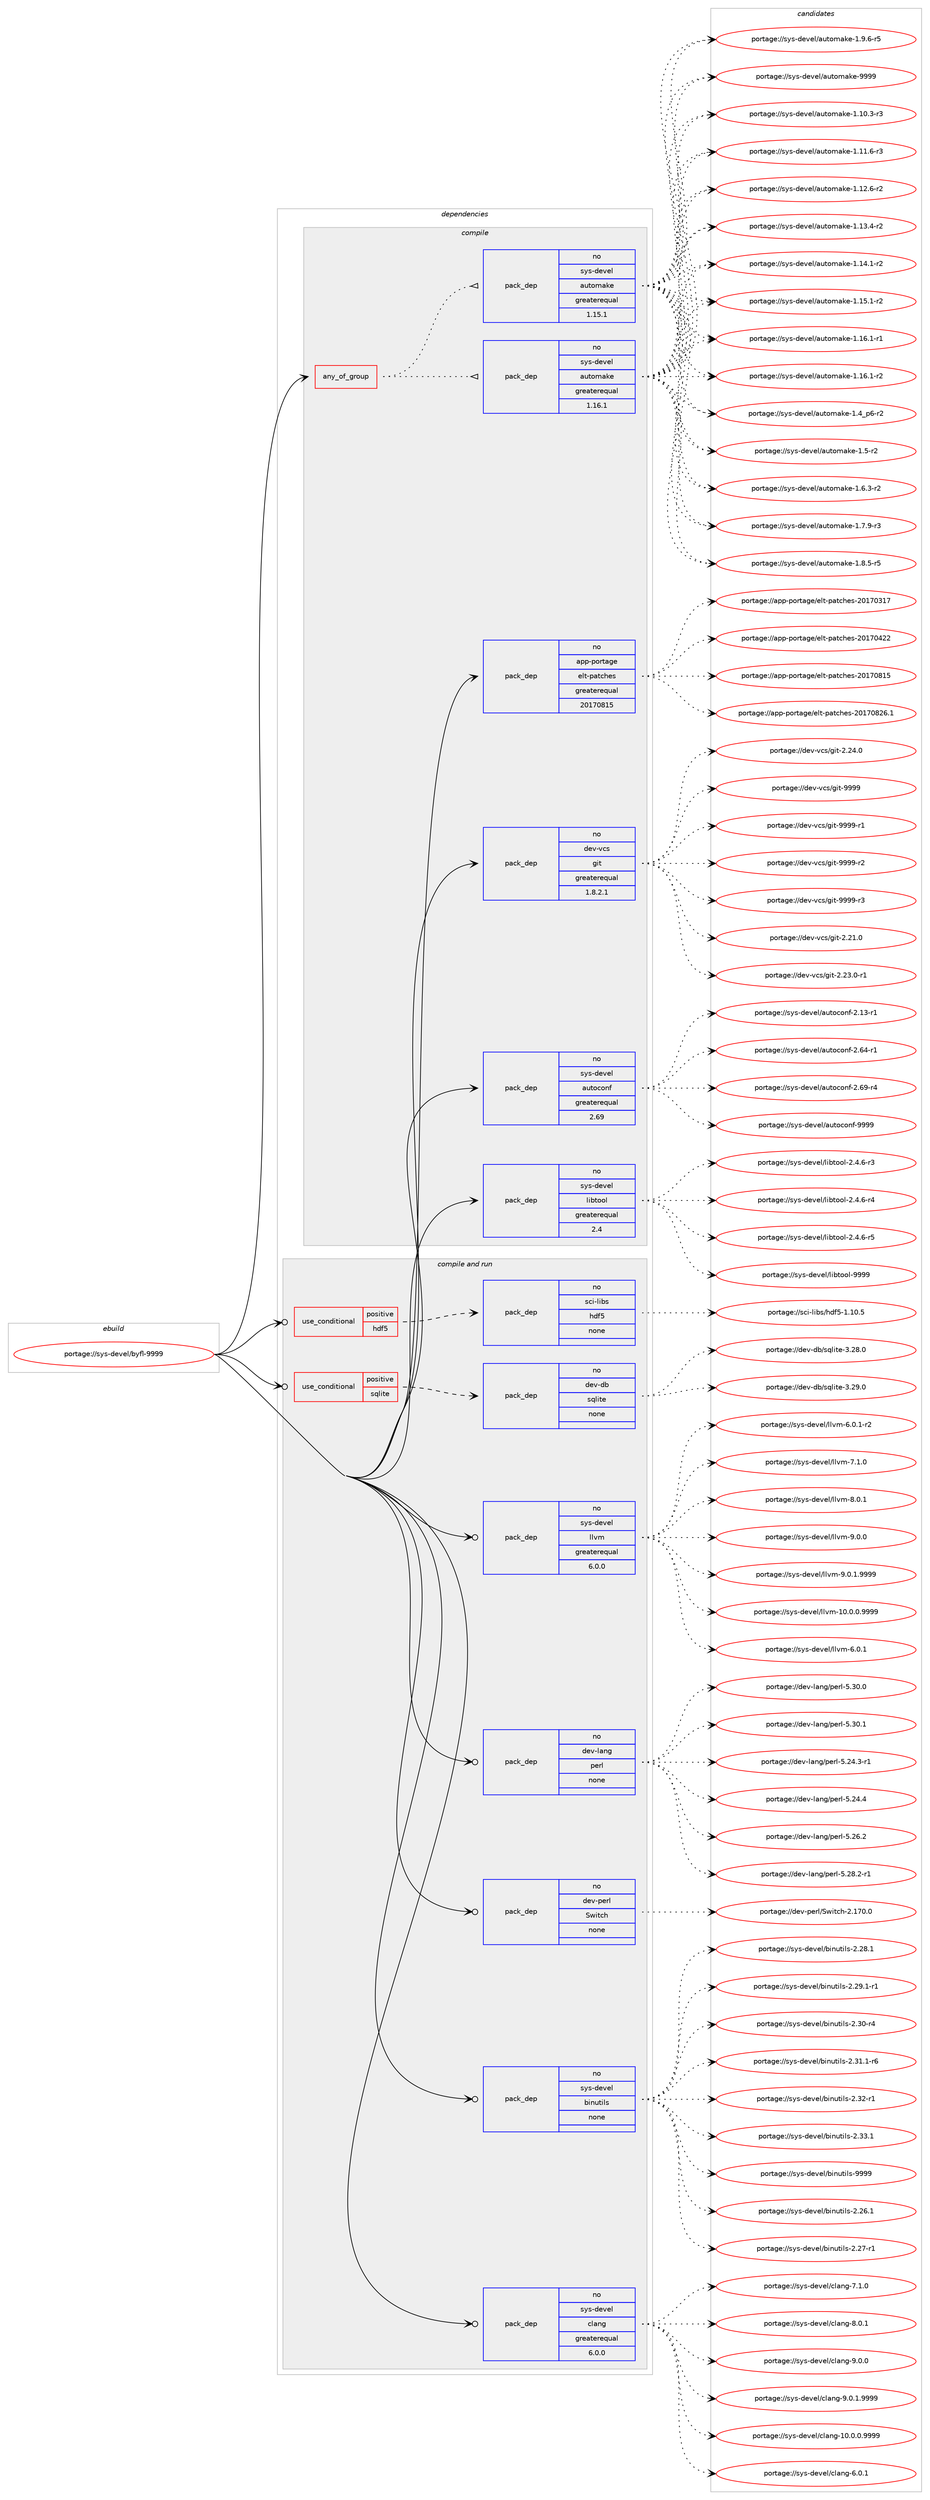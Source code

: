 digraph prolog {

# *************
# Graph options
# *************

newrank=true;
concentrate=true;
compound=true;
graph [rankdir=LR,fontname=Helvetica,fontsize=10,ranksep=1.5];#, ranksep=2.5, nodesep=0.2];
edge  [arrowhead=vee];
node  [fontname=Helvetica,fontsize=10];

# **********
# The ebuild
# **********

subgraph cluster_leftcol {
color=gray;
rank=same;
label=<<i>ebuild</i>>;
id [label="portage://sys-devel/byfl-9999", color=red, width=4, href="../sys-devel/byfl-9999.svg"];
}

# ****************
# The dependencies
# ****************

subgraph cluster_midcol {
color=gray;
label=<<i>dependencies</i>>;
subgraph cluster_compile {
fillcolor="#eeeeee";
style=filled;
label=<<i>compile</i>>;
subgraph any6817 {
dependency422017 [label=<<TABLE BORDER="0" CELLBORDER="1" CELLSPACING="0" CELLPADDING="4"><TR><TD CELLPADDING="10">any_of_group</TD></TR></TABLE>>, shape=none, color=red];subgraph pack312767 {
dependency422018 [label=<<TABLE BORDER="0" CELLBORDER="1" CELLSPACING="0" CELLPADDING="4" WIDTH="220"><TR><TD ROWSPAN="6" CELLPADDING="30">pack_dep</TD></TR><TR><TD WIDTH="110">no</TD></TR><TR><TD>sys-devel</TD></TR><TR><TD>automake</TD></TR><TR><TD>greaterequal</TD></TR><TR><TD>1.16.1</TD></TR></TABLE>>, shape=none, color=blue];
}
dependency422017:e -> dependency422018:w [weight=20,style="dotted",arrowhead="oinv"];
subgraph pack312768 {
dependency422019 [label=<<TABLE BORDER="0" CELLBORDER="1" CELLSPACING="0" CELLPADDING="4" WIDTH="220"><TR><TD ROWSPAN="6" CELLPADDING="30">pack_dep</TD></TR><TR><TD WIDTH="110">no</TD></TR><TR><TD>sys-devel</TD></TR><TR><TD>automake</TD></TR><TR><TD>greaterequal</TD></TR><TR><TD>1.15.1</TD></TR></TABLE>>, shape=none, color=blue];
}
dependency422017:e -> dependency422019:w [weight=20,style="dotted",arrowhead="oinv"];
}
id:e -> dependency422017:w [weight=20,style="solid",arrowhead="vee"];
subgraph pack312769 {
dependency422020 [label=<<TABLE BORDER="0" CELLBORDER="1" CELLSPACING="0" CELLPADDING="4" WIDTH="220"><TR><TD ROWSPAN="6" CELLPADDING="30">pack_dep</TD></TR><TR><TD WIDTH="110">no</TD></TR><TR><TD>app-portage</TD></TR><TR><TD>elt-patches</TD></TR><TR><TD>greaterequal</TD></TR><TR><TD>20170815</TD></TR></TABLE>>, shape=none, color=blue];
}
id:e -> dependency422020:w [weight=20,style="solid",arrowhead="vee"];
subgraph pack312770 {
dependency422021 [label=<<TABLE BORDER="0" CELLBORDER="1" CELLSPACING="0" CELLPADDING="4" WIDTH="220"><TR><TD ROWSPAN="6" CELLPADDING="30">pack_dep</TD></TR><TR><TD WIDTH="110">no</TD></TR><TR><TD>dev-vcs</TD></TR><TR><TD>git</TD></TR><TR><TD>greaterequal</TD></TR><TR><TD>1.8.2.1</TD></TR></TABLE>>, shape=none, color=blue];
}
id:e -> dependency422021:w [weight=20,style="solid",arrowhead="vee"];
subgraph pack312771 {
dependency422022 [label=<<TABLE BORDER="0" CELLBORDER="1" CELLSPACING="0" CELLPADDING="4" WIDTH="220"><TR><TD ROWSPAN="6" CELLPADDING="30">pack_dep</TD></TR><TR><TD WIDTH="110">no</TD></TR><TR><TD>sys-devel</TD></TR><TR><TD>autoconf</TD></TR><TR><TD>greaterequal</TD></TR><TR><TD>2.69</TD></TR></TABLE>>, shape=none, color=blue];
}
id:e -> dependency422022:w [weight=20,style="solid",arrowhead="vee"];
subgraph pack312772 {
dependency422023 [label=<<TABLE BORDER="0" CELLBORDER="1" CELLSPACING="0" CELLPADDING="4" WIDTH="220"><TR><TD ROWSPAN="6" CELLPADDING="30">pack_dep</TD></TR><TR><TD WIDTH="110">no</TD></TR><TR><TD>sys-devel</TD></TR><TR><TD>libtool</TD></TR><TR><TD>greaterequal</TD></TR><TR><TD>2.4</TD></TR></TABLE>>, shape=none, color=blue];
}
id:e -> dependency422023:w [weight=20,style="solid",arrowhead="vee"];
}
subgraph cluster_compileandrun {
fillcolor="#eeeeee";
style=filled;
label=<<i>compile and run</i>>;
subgraph cond102206 {
dependency422024 [label=<<TABLE BORDER="0" CELLBORDER="1" CELLSPACING="0" CELLPADDING="4"><TR><TD ROWSPAN="3" CELLPADDING="10">use_conditional</TD></TR><TR><TD>positive</TD></TR><TR><TD>hdf5</TD></TR></TABLE>>, shape=none, color=red];
subgraph pack312773 {
dependency422025 [label=<<TABLE BORDER="0" CELLBORDER="1" CELLSPACING="0" CELLPADDING="4" WIDTH="220"><TR><TD ROWSPAN="6" CELLPADDING="30">pack_dep</TD></TR><TR><TD WIDTH="110">no</TD></TR><TR><TD>sci-libs</TD></TR><TR><TD>hdf5</TD></TR><TR><TD>none</TD></TR><TR><TD></TD></TR></TABLE>>, shape=none, color=blue];
}
dependency422024:e -> dependency422025:w [weight=20,style="dashed",arrowhead="vee"];
}
id:e -> dependency422024:w [weight=20,style="solid",arrowhead="odotvee"];
subgraph cond102207 {
dependency422026 [label=<<TABLE BORDER="0" CELLBORDER="1" CELLSPACING="0" CELLPADDING="4"><TR><TD ROWSPAN="3" CELLPADDING="10">use_conditional</TD></TR><TR><TD>positive</TD></TR><TR><TD>sqlite</TD></TR></TABLE>>, shape=none, color=red];
subgraph pack312774 {
dependency422027 [label=<<TABLE BORDER="0" CELLBORDER="1" CELLSPACING="0" CELLPADDING="4" WIDTH="220"><TR><TD ROWSPAN="6" CELLPADDING="30">pack_dep</TD></TR><TR><TD WIDTH="110">no</TD></TR><TR><TD>dev-db</TD></TR><TR><TD>sqlite</TD></TR><TR><TD>none</TD></TR><TR><TD></TD></TR></TABLE>>, shape=none, color=blue];
}
dependency422026:e -> dependency422027:w [weight=20,style="dashed",arrowhead="vee"];
}
id:e -> dependency422026:w [weight=20,style="solid",arrowhead="odotvee"];
subgraph pack312775 {
dependency422028 [label=<<TABLE BORDER="0" CELLBORDER="1" CELLSPACING="0" CELLPADDING="4" WIDTH="220"><TR><TD ROWSPAN="6" CELLPADDING="30">pack_dep</TD></TR><TR><TD WIDTH="110">no</TD></TR><TR><TD>dev-lang</TD></TR><TR><TD>perl</TD></TR><TR><TD>none</TD></TR><TR><TD></TD></TR></TABLE>>, shape=none, color=blue];
}
id:e -> dependency422028:w [weight=20,style="solid",arrowhead="odotvee"];
subgraph pack312776 {
dependency422029 [label=<<TABLE BORDER="0" CELLBORDER="1" CELLSPACING="0" CELLPADDING="4" WIDTH="220"><TR><TD ROWSPAN="6" CELLPADDING="30">pack_dep</TD></TR><TR><TD WIDTH="110">no</TD></TR><TR><TD>dev-perl</TD></TR><TR><TD>Switch</TD></TR><TR><TD>none</TD></TR><TR><TD></TD></TR></TABLE>>, shape=none, color=blue];
}
id:e -> dependency422029:w [weight=20,style="solid",arrowhead="odotvee"];
subgraph pack312777 {
dependency422030 [label=<<TABLE BORDER="0" CELLBORDER="1" CELLSPACING="0" CELLPADDING="4" WIDTH="220"><TR><TD ROWSPAN="6" CELLPADDING="30">pack_dep</TD></TR><TR><TD WIDTH="110">no</TD></TR><TR><TD>sys-devel</TD></TR><TR><TD>binutils</TD></TR><TR><TD>none</TD></TR><TR><TD></TD></TR></TABLE>>, shape=none, color=blue];
}
id:e -> dependency422030:w [weight=20,style="solid",arrowhead="odotvee"];
subgraph pack312778 {
dependency422031 [label=<<TABLE BORDER="0" CELLBORDER="1" CELLSPACING="0" CELLPADDING="4" WIDTH="220"><TR><TD ROWSPAN="6" CELLPADDING="30">pack_dep</TD></TR><TR><TD WIDTH="110">no</TD></TR><TR><TD>sys-devel</TD></TR><TR><TD>clang</TD></TR><TR><TD>greaterequal</TD></TR><TR><TD>6.0.0</TD></TR></TABLE>>, shape=none, color=blue];
}
id:e -> dependency422031:w [weight=20,style="solid",arrowhead="odotvee"];
subgraph pack312779 {
dependency422032 [label=<<TABLE BORDER="0" CELLBORDER="1" CELLSPACING="0" CELLPADDING="4" WIDTH="220"><TR><TD ROWSPAN="6" CELLPADDING="30">pack_dep</TD></TR><TR><TD WIDTH="110">no</TD></TR><TR><TD>sys-devel</TD></TR><TR><TD>llvm</TD></TR><TR><TD>greaterequal</TD></TR><TR><TD>6.0.0</TD></TR></TABLE>>, shape=none, color=blue];
}
id:e -> dependency422032:w [weight=20,style="solid",arrowhead="odotvee"];
}
subgraph cluster_run {
fillcolor="#eeeeee";
style=filled;
label=<<i>run</i>>;
}
}

# **************
# The candidates
# **************

subgraph cluster_choices {
rank=same;
color=gray;
label=<<i>candidates</i>>;

subgraph choice312767 {
color=black;
nodesep=1;
choiceportage11512111545100101118101108479711711611110997107101454946494846514511451 [label="portage://sys-devel/automake-1.10.3-r3", color=red, width=4,href="../sys-devel/automake-1.10.3-r3.svg"];
choiceportage11512111545100101118101108479711711611110997107101454946494946544511451 [label="portage://sys-devel/automake-1.11.6-r3", color=red, width=4,href="../sys-devel/automake-1.11.6-r3.svg"];
choiceportage11512111545100101118101108479711711611110997107101454946495046544511450 [label="portage://sys-devel/automake-1.12.6-r2", color=red, width=4,href="../sys-devel/automake-1.12.6-r2.svg"];
choiceportage11512111545100101118101108479711711611110997107101454946495146524511450 [label="portage://sys-devel/automake-1.13.4-r2", color=red, width=4,href="../sys-devel/automake-1.13.4-r2.svg"];
choiceportage11512111545100101118101108479711711611110997107101454946495246494511450 [label="portage://sys-devel/automake-1.14.1-r2", color=red, width=4,href="../sys-devel/automake-1.14.1-r2.svg"];
choiceportage11512111545100101118101108479711711611110997107101454946495346494511450 [label="portage://sys-devel/automake-1.15.1-r2", color=red, width=4,href="../sys-devel/automake-1.15.1-r2.svg"];
choiceportage11512111545100101118101108479711711611110997107101454946495446494511449 [label="portage://sys-devel/automake-1.16.1-r1", color=red, width=4,href="../sys-devel/automake-1.16.1-r1.svg"];
choiceportage11512111545100101118101108479711711611110997107101454946495446494511450 [label="portage://sys-devel/automake-1.16.1-r2", color=red, width=4,href="../sys-devel/automake-1.16.1-r2.svg"];
choiceportage115121115451001011181011084797117116111109971071014549465295112544511450 [label="portage://sys-devel/automake-1.4_p6-r2", color=red, width=4,href="../sys-devel/automake-1.4_p6-r2.svg"];
choiceportage11512111545100101118101108479711711611110997107101454946534511450 [label="portage://sys-devel/automake-1.5-r2", color=red, width=4,href="../sys-devel/automake-1.5-r2.svg"];
choiceportage115121115451001011181011084797117116111109971071014549465446514511450 [label="portage://sys-devel/automake-1.6.3-r2", color=red, width=4,href="../sys-devel/automake-1.6.3-r2.svg"];
choiceportage115121115451001011181011084797117116111109971071014549465546574511451 [label="portage://sys-devel/automake-1.7.9-r3", color=red, width=4,href="../sys-devel/automake-1.7.9-r3.svg"];
choiceportage115121115451001011181011084797117116111109971071014549465646534511453 [label="portage://sys-devel/automake-1.8.5-r5", color=red, width=4,href="../sys-devel/automake-1.8.5-r5.svg"];
choiceportage115121115451001011181011084797117116111109971071014549465746544511453 [label="portage://sys-devel/automake-1.9.6-r5", color=red, width=4,href="../sys-devel/automake-1.9.6-r5.svg"];
choiceportage115121115451001011181011084797117116111109971071014557575757 [label="portage://sys-devel/automake-9999", color=red, width=4,href="../sys-devel/automake-9999.svg"];
dependency422018:e -> choiceportage11512111545100101118101108479711711611110997107101454946494846514511451:w [style=dotted,weight="100"];
dependency422018:e -> choiceportage11512111545100101118101108479711711611110997107101454946494946544511451:w [style=dotted,weight="100"];
dependency422018:e -> choiceportage11512111545100101118101108479711711611110997107101454946495046544511450:w [style=dotted,weight="100"];
dependency422018:e -> choiceportage11512111545100101118101108479711711611110997107101454946495146524511450:w [style=dotted,weight="100"];
dependency422018:e -> choiceportage11512111545100101118101108479711711611110997107101454946495246494511450:w [style=dotted,weight="100"];
dependency422018:e -> choiceportage11512111545100101118101108479711711611110997107101454946495346494511450:w [style=dotted,weight="100"];
dependency422018:e -> choiceportage11512111545100101118101108479711711611110997107101454946495446494511449:w [style=dotted,weight="100"];
dependency422018:e -> choiceportage11512111545100101118101108479711711611110997107101454946495446494511450:w [style=dotted,weight="100"];
dependency422018:e -> choiceportage115121115451001011181011084797117116111109971071014549465295112544511450:w [style=dotted,weight="100"];
dependency422018:e -> choiceportage11512111545100101118101108479711711611110997107101454946534511450:w [style=dotted,weight="100"];
dependency422018:e -> choiceportage115121115451001011181011084797117116111109971071014549465446514511450:w [style=dotted,weight="100"];
dependency422018:e -> choiceportage115121115451001011181011084797117116111109971071014549465546574511451:w [style=dotted,weight="100"];
dependency422018:e -> choiceportage115121115451001011181011084797117116111109971071014549465646534511453:w [style=dotted,weight="100"];
dependency422018:e -> choiceportage115121115451001011181011084797117116111109971071014549465746544511453:w [style=dotted,weight="100"];
dependency422018:e -> choiceportage115121115451001011181011084797117116111109971071014557575757:w [style=dotted,weight="100"];
}
subgraph choice312768 {
color=black;
nodesep=1;
choiceportage11512111545100101118101108479711711611110997107101454946494846514511451 [label="portage://sys-devel/automake-1.10.3-r3", color=red, width=4,href="../sys-devel/automake-1.10.3-r3.svg"];
choiceportage11512111545100101118101108479711711611110997107101454946494946544511451 [label="portage://sys-devel/automake-1.11.6-r3", color=red, width=4,href="../sys-devel/automake-1.11.6-r3.svg"];
choiceportage11512111545100101118101108479711711611110997107101454946495046544511450 [label="portage://sys-devel/automake-1.12.6-r2", color=red, width=4,href="../sys-devel/automake-1.12.6-r2.svg"];
choiceportage11512111545100101118101108479711711611110997107101454946495146524511450 [label="portage://sys-devel/automake-1.13.4-r2", color=red, width=4,href="../sys-devel/automake-1.13.4-r2.svg"];
choiceportage11512111545100101118101108479711711611110997107101454946495246494511450 [label="portage://sys-devel/automake-1.14.1-r2", color=red, width=4,href="../sys-devel/automake-1.14.1-r2.svg"];
choiceportage11512111545100101118101108479711711611110997107101454946495346494511450 [label="portage://sys-devel/automake-1.15.1-r2", color=red, width=4,href="../sys-devel/automake-1.15.1-r2.svg"];
choiceportage11512111545100101118101108479711711611110997107101454946495446494511449 [label="portage://sys-devel/automake-1.16.1-r1", color=red, width=4,href="../sys-devel/automake-1.16.1-r1.svg"];
choiceportage11512111545100101118101108479711711611110997107101454946495446494511450 [label="portage://sys-devel/automake-1.16.1-r2", color=red, width=4,href="../sys-devel/automake-1.16.1-r2.svg"];
choiceportage115121115451001011181011084797117116111109971071014549465295112544511450 [label="portage://sys-devel/automake-1.4_p6-r2", color=red, width=4,href="../sys-devel/automake-1.4_p6-r2.svg"];
choiceportage11512111545100101118101108479711711611110997107101454946534511450 [label="portage://sys-devel/automake-1.5-r2", color=red, width=4,href="../sys-devel/automake-1.5-r2.svg"];
choiceportage115121115451001011181011084797117116111109971071014549465446514511450 [label="portage://sys-devel/automake-1.6.3-r2", color=red, width=4,href="../sys-devel/automake-1.6.3-r2.svg"];
choiceportage115121115451001011181011084797117116111109971071014549465546574511451 [label="portage://sys-devel/automake-1.7.9-r3", color=red, width=4,href="../sys-devel/automake-1.7.9-r3.svg"];
choiceportage115121115451001011181011084797117116111109971071014549465646534511453 [label="portage://sys-devel/automake-1.8.5-r5", color=red, width=4,href="../sys-devel/automake-1.8.5-r5.svg"];
choiceportage115121115451001011181011084797117116111109971071014549465746544511453 [label="portage://sys-devel/automake-1.9.6-r5", color=red, width=4,href="../sys-devel/automake-1.9.6-r5.svg"];
choiceportage115121115451001011181011084797117116111109971071014557575757 [label="portage://sys-devel/automake-9999", color=red, width=4,href="../sys-devel/automake-9999.svg"];
dependency422019:e -> choiceportage11512111545100101118101108479711711611110997107101454946494846514511451:w [style=dotted,weight="100"];
dependency422019:e -> choiceportage11512111545100101118101108479711711611110997107101454946494946544511451:w [style=dotted,weight="100"];
dependency422019:e -> choiceportage11512111545100101118101108479711711611110997107101454946495046544511450:w [style=dotted,weight="100"];
dependency422019:e -> choiceportage11512111545100101118101108479711711611110997107101454946495146524511450:w [style=dotted,weight="100"];
dependency422019:e -> choiceportage11512111545100101118101108479711711611110997107101454946495246494511450:w [style=dotted,weight="100"];
dependency422019:e -> choiceportage11512111545100101118101108479711711611110997107101454946495346494511450:w [style=dotted,weight="100"];
dependency422019:e -> choiceportage11512111545100101118101108479711711611110997107101454946495446494511449:w [style=dotted,weight="100"];
dependency422019:e -> choiceportage11512111545100101118101108479711711611110997107101454946495446494511450:w [style=dotted,weight="100"];
dependency422019:e -> choiceportage115121115451001011181011084797117116111109971071014549465295112544511450:w [style=dotted,weight="100"];
dependency422019:e -> choiceportage11512111545100101118101108479711711611110997107101454946534511450:w [style=dotted,weight="100"];
dependency422019:e -> choiceportage115121115451001011181011084797117116111109971071014549465446514511450:w [style=dotted,weight="100"];
dependency422019:e -> choiceportage115121115451001011181011084797117116111109971071014549465546574511451:w [style=dotted,weight="100"];
dependency422019:e -> choiceportage115121115451001011181011084797117116111109971071014549465646534511453:w [style=dotted,weight="100"];
dependency422019:e -> choiceportage115121115451001011181011084797117116111109971071014549465746544511453:w [style=dotted,weight="100"];
dependency422019:e -> choiceportage115121115451001011181011084797117116111109971071014557575757:w [style=dotted,weight="100"];
}
subgraph choice312769 {
color=black;
nodesep=1;
choiceportage97112112451121111141169710310147101108116451129711699104101115455048495548514955 [label="portage://app-portage/elt-patches-20170317", color=red, width=4,href="../app-portage/elt-patches-20170317.svg"];
choiceportage97112112451121111141169710310147101108116451129711699104101115455048495548525050 [label="portage://app-portage/elt-patches-20170422", color=red, width=4,href="../app-portage/elt-patches-20170422.svg"];
choiceportage97112112451121111141169710310147101108116451129711699104101115455048495548564953 [label="portage://app-portage/elt-patches-20170815", color=red, width=4,href="../app-portage/elt-patches-20170815.svg"];
choiceportage971121124511211111411697103101471011081164511297116991041011154550484955485650544649 [label="portage://app-portage/elt-patches-20170826.1", color=red, width=4,href="../app-portage/elt-patches-20170826.1.svg"];
dependency422020:e -> choiceportage97112112451121111141169710310147101108116451129711699104101115455048495548514955:w [style=dotted,weight="100"];
dependency422020:e -> choiceportage97112112451121111141169710310147101108116451129711699104101115455048495548525050:w [style=dotted,weight="100"];
dependency422020:e -> choiceportage97112112451121111141169710310147101108116451129711699104101115455048495548564953:w [style=dotted,weight="100"];
dependency422020:e -> choiceportage971121124511211111411697103101471011081164511297116991041011154550484955485650544649:w [style=dotted,weight="100"];
}
subgraph choice312770 {
color=black;
nodesep=1;
choiceportage10010111845118991154710310511645504650494648 [label="portage://dev-vcs/git-2.21.0", color=red, width=4,href="../dev-vcs/git-2.21.0.svg"];
choiceportage100101118451189911547103105116455046505146484511449 [label="portage://dev-vcs/git-2.23.0-r1", color=red, width=4,href="../dev-vcs/git-2.23.0-r1.svg"];
choiceportage10010111845118991154710310511645504650524648 [label="portage://dev-vcs/git-2.24.0", color=red, width=4,href="../dev-vcs/git-2.24.0.svg"];
choiceportage1001011184511899115471031051164557575757 [label="portage://dev-vcs/git-9999", color=red, width=4,href="../dev-vcs/git-9999.svg"];
choiceportage10010111845118991154710310511645575757574511449 [label="portage://dev-vcs/git-9999-r1", color=red, width=4,href="../dev-vcs/git-9999-r1.svg"];
choiceportage10010111845118991154710310511645575757574511450 [label="portage://dev-vcs/git-9999-r2", color=red, width=4,href="../dev-vcs/git-9999-r2.svg"];
choiceportage10010111845118991154710310511645575757574511451 [label="portage://dev-vcs/git-9999-r3", color=red, width=4,href="../dev-vcs/git-9999-r3.svg"];
dependency422021:e -> choiceportage10010111845118991154710310511645504650494648:w [style=dotted,weight="100"];
dependency422021:e -> choiceportage100101118451189911547103105116455046505146484511449:w [style=dotted,weight="100"];
dependency422021:e -> choiceportage10010111845118991154710310511645504650524648:w [style=dotted,weight="100"];
dependency422021:e -> choiceportage1001011184511899115471031051164557575757:w [style=dotted,weight="100"];
dependency422021:e -> choiceportage10010111845118991154710310511645575757574511449:w [style=dotted,weight="100"];
dependency422021:e -> choiceportage10010111845118991154710310511645575757574511450:w [style=dotted,weight="100"];
dependency422021:e -> choiceportage10010111845118991154710310511645575757574511451:w [style=dotted,weight="100"];
}
subgraph choice312771 {
color=black;
nodesep=1;
choiceportage1151211154510010111810110847971171161119911111010245504649514511449 [label="portage://sys-devel/autoconf-2.13-r1", color=red, width=4,href="../sys-devel/autoconf-2.13-r1.svg"];
choiceportage1151211154510010111810110847971171161119911111010245504654524511449 [label="portage://sys-devel/autoconf-2.64-r1", color=red, width=4,href="../sys-devel/autoconf-2.64-r1.svg"];
choiceportage1151211154510010111810110847971171161119911111010245504654574511452 [label="portage://sys-devel/autoconf-2.69-r4", color=red, width=4,href="../sys-devel/autoconf-2.69-r4.svg"];
choiceportage115121115451001011181011084797117116111991111101024557575757 [label="portage://sys-devel/autoconf-9999", color=red, width=4,href="../sys-devel/autoconf-9999.svg"];
dependency422022:e -> choiceportage1151211154510010111810110847971171161119911111010245504649514511449:w [style=dotted,weight="100"];
dependency422022:e -> choiceportage1151211154510010111810110847971171161119911111010245504654524511449:w [style=dotted,weight="100"];
dependency422022:e -> choiceportage1151211154510010111810110847971171161119911111010245504654574511452:w [style=dotted,weight="100"];
dependency422022:e -> choiceportage115121115451001011181011084797117116111991111101024557575757:w [style=dotted,weight="100"];
}
subgraph choice312772 {
color=black;
nodesep=1;
choiceportage1151211154510010111810110847108105981161111111084550465246544511451 [label="portage://sys-devel/libtool-2.4.6-r3", color=red, width=4,href="../sys-devel/libtool-2.4.6-r3.svg"];
choiceportage1151211154510010111810110847108105981161111111084550465246544511452 [label="portage://sys-devel/libtool-2.4.6-r4", color=red, width=4,href="../sys-devel/libtool-2.4.6-r4.svg"];
choiceportage1151211154510010111810110847108105981161111111084550465246544511453 [label="portage://sys-devel/libtool-2.4.6-r5", color=red, width=4,href="../sys-devel/libtool-2.4.6-r5.svg"];
choiceportage1151211154510010111810110847108105981161111111084557575757 [label="portage://sys-devel/libtool-9999", color=red, width=4,href="../sys-devel/libtool-9999.svg"];
dependency422023:e -> choiceportage1151211154510010111810110847108105981161111111084550465246544511451:w [style=dotted,weight="100"];
dependency422023:e -> choiceportage1151211154510010111810110847108105981161111111084550465246544511452:w [style=dotted,weight="100"];
dependency422023:e -> choiceportage1151211154510010111810110847108105981161111111084550465246544511453:w [style=dotted,weight="100"];
dependency422023:e -> choiceportage1151211154510010111810110847108105981161111111084557575757:w [style=dotted,weight="100"];
}
subgraph choice312773 {
color=black;
nodesep=1;
choiceportage115991054510810598115471041001025345494649484653 [label="portage://sci-libs/hdf5-1.10.5", color=red, width=4,href="../sci-libs/hdf5-1.10.5.svg"];
dependency422025:e -> choiceportage115991054510810598115471041001025345494649484653:w [style=dotted,weight="100"];
}
subgraph choice312774 {
color=black;
nodesep=1;
choiceportage10010111845100984711511310810511610145514650564648 [label="portage://dev-db/sqlite-3.28.0", color=red, width=4,href="../dev-db/sqlite-3.28.0.svg"];
choiceportage10010111845100984711511310810511610145514650574648 [label="portage://dev-db/sqlite-3.29.0", color=red, width=4,href="../dev-db/sqlite-3.29.0.svg"];
dependency422027:e -> choiceportage10010111845100984711511310810511610145514650564648:w [style=dotted,weight="100"];
dependency422027:e -> choiceportage10010111845100984711511310810511610145514650574648:w [style=dotted,weight="100"];
}
subgraph choice312775 {
color=black;
nodesep=1;
choiceportage100101118451089711010347112101114108455346505246514511449 [label="portage://dev-lang/perl-5.24.3-r1", color=red, width=4,href="../dev-lang/perl-5.24.3-r1.svg"];
choiceportage10010111845108971101034711210111410845534650524652 [label="portage://dev-lang/perl-5.24.4", color=red, width=4,href="../dev-lang/perl-5.24.4.svg"];
choiceportage10010111845108971101034711210111410845534650544650 [label="portage://dev-lang/perl-5.26.2", color=red, width=4,href="../dev-lang/perl-5.26.2.svg"];
choiceportage100101118451089711010347112101114108455346505646504511449 [label="portage://dev-lang/perl-5.28.2-r1", color=red, width=4,href="../dev-lang/perl-5.28.2-r1.svg"];
choiceportage10010111845108971101034711210111410845534651484648 [label="portage://dev-lang/perl-5.30.0", color=red, width=4,href="../dev-lang/perl-5.30.0.svg"];
choiceportage10010111845108971101034711210111410845534651484649 [label="portage://dev-lang/perl-5.30.1", color=red, width=4,href="../dev-lang/perl-5.30.1.svg"];
dependency422028:e -> choiceportage100101118451089711010347112101114108455346505246514511449:w [style=dotted,weight="100"];
dependency422028:e -> choiceportage10010111845108971101034711210111410845534650524652:w [style=dotted,weight="100"];
dependency422028:e -> choiceportage10010111845108971101034711210111410845534650544650:w [style=dotted,weight="100"];
dependency422028:e -> choiceportage100101118451089711010347112101114108455346505646504511449:w [style=dotted,weight="100"];
dependency422028:e -> choiceportage10010111845108971101034711210111410845534651484648:w [style=dotted,weight="100"];
dependency422028:e -> choiceportage10010111845108971101034711210111410845534651484649:w [style=dotted,weight="100"];
}
subgraph choice312776 {
color=black;
nodesep=1;
choiceportage100101118451121011141084783119105116991044550464955484648 [label="portage://dev-perl/Switch-2.170.0", color=red, width=4,href="../dev-perl/Switch-2.170.0.svg"];
dependency422029:e -> choiceportage100101118451121011141084783119105116991044550464955484648:w [style=dotted,weight="100"];
}
subgraph choice312777 {
color=black;
nodesep=1;
choiceportage11512111545100101118101108479810511011711610510811545504650544649 [label="portage://sys-devel/binutils-2.26.1", color=red, width=4,href="../sys-devel/binutils-2.26.1.svg"];
choiceportage11512111545100101118101108479810511011711610510811545504650554511449 [label="portage://sys-devel/binutils-2.27-r1", color=red, width=4,href="../sys-devel/binutils-2.27-r1.svg"];
choiceportage11512111545100101118101108479810511011711610510811545504650564649 [label="portage://sys-devel/binutils-2.28.1", color=red, width=4,href="../sys-devel/binutils-2.28.1.svg"];
choiceportage115121115451001011181011084798105110117116105108115455046505746494511449 [label="portage://sys-devel/binutils-2.29.1-r1", color=red, width=4,href="../sys-devel/binutils-2.29.1-r1.svg"];
choiceportage11512111545100101118101108479810511011711610510811545504651484511452 [label="portage://sys-devel/binutils-2.30-r4", color=red, width=4,href="../sys-devel/binutils-2.30-r4.svg"];
choiceportage115121115451001011181011084798105110117116105108115455046514946494511454 [label="portage://sys-devel/binutils-2.31.1-r6", color=red, width=4,href="../sys-devel/binutils-2.31.1-r6.svg"];
choiceportage11512111545100101118101108479810511011711610510811545504651504511449 [label="portage://sys-devel/binutils-2.32-r1", color=red, width=4,href="../sys-devel/binutils-2.32-r1.svg"];
choiceportage11512111545100101118101108479810511011711610510811545504651514649 [label="portage://sys-devel/binutils-2.33.1", color=red, width=4,href="../sys-devel/binutils-2.33.1.svg"];
choiceportage1151211154510010111810110847981051101171161051081154557575757 [label="portage://sys-devel/binutils-9999", color=red, width=4,href="../sys-devel/binutils-9999.svg"];
dependency422030:e -> choiceportage11512111545100101118101108479810511011711610510811545504650544649:w [style=dotted,weight="100"];
dependency422030:e -> choiceportage11512111545100101118101108479810511011711610510811545504650554511449:w [style=dotted,weight="100"];
dependency422030:e -> choiceportage11512111545100101118101108479810511011711610510811545504650564649:w [style=dotted,weight="100"];
dependency422030:e -> choiceportage115121115451001011181011084798105110117116105108115455046505746494511449:w [style=dotted,weight="100"];
dependency422030:e -> choiceportage11512111545100101118101108479810511011711610510811545504651484511452:w [style=dotted,weight="100"];
dependency422030:e -> choiceportage115121115451001011181011084798105110117116105108115455046514946494511454:w [style=dotted,weight="100"];
dependency422030:e -> choiceportage11512111545100101118101108479810511011711610510811545504651504511449:w [style=dotted,weight="100"];
dependency422030:e -> choiceportage11512111545100101118101108479810511011711610510811545504651514649:w [style=dotted,weight="100"];
dependency422030:e -> choiceportage1151211154510010111810110847981051101171161051081154557575757:w [style=dotted,weight="100"];
}
subgraph choice312778 {
color=black;
nodesep=1;
choiceportage11512111545100101118101108479910897110103454948464846484657575757 [label="portage://sys-devel/clang-10.0.0.9999", color=red, width=4,href="../sys-devel/clang-10.0.0.9999.svg"];
choiceportage11512111545100101118101108479910897110103455446484649 [label="portage://sys-devel/clang-6.0.1", color=red, width=4,href="../sys-devel/clang-6.0.1.svg"];
choiceportage11512111545100101118101108479910897110103455546494648 [label="portage://sys-devel/clang-7.1.0", color=red, width=4,href="../sys-devel/clang-7.1.0.svg"];
choiceportage11512111545100101118101108479910897110103455646484649 [label="portage://sys-devel/clang-8.0.1", color=red, width=4,href="../sys-devel/clang-8.0.1.svg"];
choiceportage11512111545100101118101108479910897110103455746484648 [label="portage://sys-devel/clang-9.0.0", color=red, width=4,href="../sys-devel/clang-9.0.0.svg"];
choiceportage115121115451001011181011084799108971101034557464846494657575757 [label="portage://sys-devel/clang-9.0.1.9999", color=red, width=4,href="../sys-devel/clang-9.0.1.9999.svg"];
dependency422031:e -> choiceportage11512111545100101118101108479910897110103454948464846484657575757:w [style=dotted,weight="100"];
dependency422031:e -> choiceportage11512111545100101118101108479910897110103455446484649:w [style=dotted,weight="100"];
dependency422031:e -> choiceportage11512111545100101118101108479910897110103455546494648:w [style=dotted,weight="100"];
dependency422031:e -> choiceportage11512111545100101118101108479910897110103455646484649:w [style=dotted,weight="100"];
dependency422031:e -> choiceportage11512111545100101118101108479910897110103455746484648:w [style=dotted,weight="100"];
dependency422031:e -> choiceportage115121115451001011181011084799108971101034557464846494657575757:w [style=dotted,weight="100"];
}
subgraph choice312779 {
color=black;
nodesep=1;
choiceportage1151211154510010111810110847108108118109454948464846484657575757 [label="portage://sys-devel/llvm-10.0.0.9999", color=red, width=4,href="../sys-devel/llvm-10.0.0.9999.svg"];
choiceportage1151211154510010111810110847108108118109455446484649 [label="portage://sys-devel/llvm-6.0.1", color=red, width=4,href="../sys-devel/llvm-6.0.1.svg"];
choiceportage11512111545100101118101108471081081181094554464846494511450 [label="portage://sys-devel/llvm-6.0.1-r2", color=red, width=4,href="../sys-devel/llvm-6.0.1-r2.svg"];
choiceportage1151211154510010111810110847108108118109455546494648 [label="portage://sys-devel/llvm-7.1.0", color=red, width=4,href="../sys-devel/llvm-7.1.0.svg"];
choiceportage1151211154510010111810110847108108118109455646484649 [label="portage://sys-devel/llvm-8.0.1", color=red, width=4,href="../sys-devel/llvm-8.0.1.svg"];
choiceportage1151211154510010111810110847108108118109455746484648 [label="portage://sys-devel/llvm-9.0.0", color=red, width=4,href="../sys-devel/llvm-9.0.0.svg"];
choiceportage11512111545100101118101108471081081181094557464846494657575757 [label="portage://sys-devel/llvm-9.0.1.9999", color=red, width=4,href="../sys-devel/llvm-9.0.1.9999.svg"];
dependency422032:e -> choiceportage1151211154510010111810110847108108118109454948464846484657575757:w [style=dotted,weight="100"];
dependency422032:e -> choiceportage1151211154510010111810110847108108118109455446484649:w [style=dotted,weight="100"];
dependency422032:e -> choiceportage11512111545100101118101108471081081181094554464846494511450:w [style=dotted,weight="100"];
dependency422032:e -> choiceportage1151211154510010111810110847108108118109455546494648:w [style=dotted,weight="100"];
dependency422032:e -> choiceportage1151211154510010111810110847108108118109455646484649:w [style=dotted,weight="100"];
dependency422032:e -> choiceportage1151211154510010111810110847108108118109455746484648:w [style=dotted,weight="100"];
dependency422032:e -> choiceportage11512111545100101118101108471081081181094557464846494657575757:w [style=dotted,weight="100"];
}
}

}
